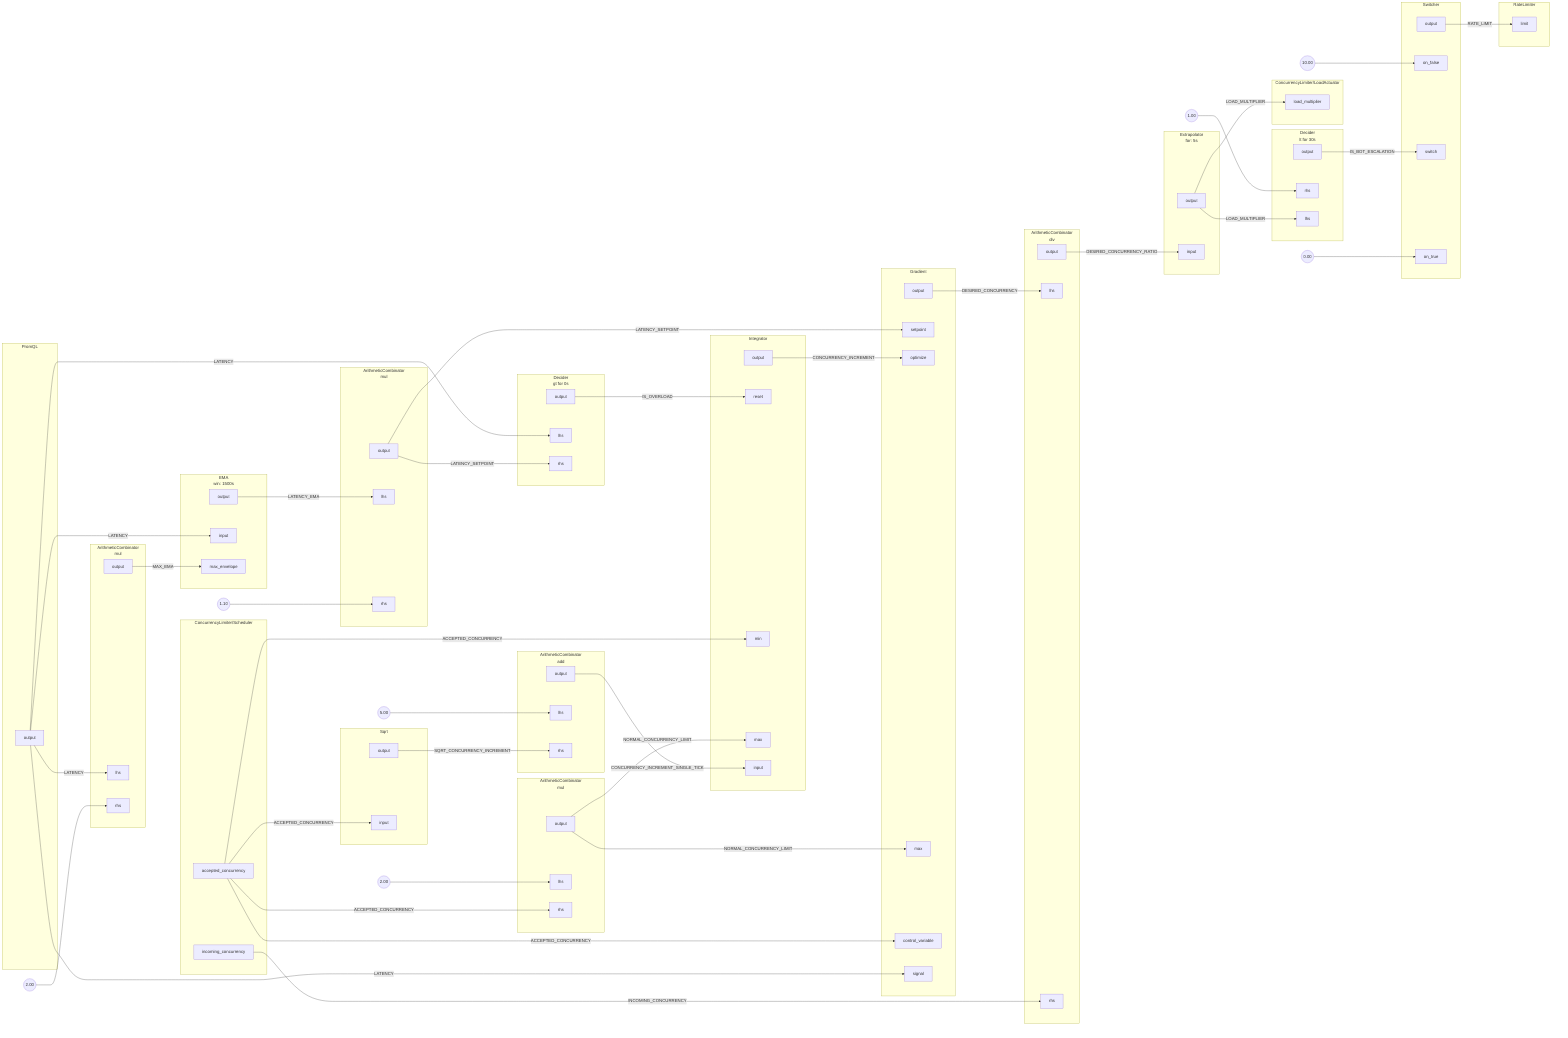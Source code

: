 flowchart LR
subgraph 0[<center>ArithmeticCombinator<br/>mul</center>]
subgraph 0_inports[ ]
style 0_inports fill:none,stroke:none
0lhs[lhs]
0rhs[rhs]
end
subgraph 0_outports[ ]
style 0_outports fill:none,stroke:none
0output[output]
end
end
FakeConstant0((2.00))
FakeConstant0 --> 0rhs
subgraph 1[<center>ArithmeticCombinator<br/>mul</center>]
subgraph 1_inports[ ]
style 1_inports fill:none,stroke:none
1lhs[lhs]
1rhs[rhs]
end
subgraph 1_outports[ ]
style 1_outports fill:none,stroke:none
1output[output]
end
end
FakeConstant1((1.10))
FakeConstant1 --> 1rhs
subgraph 2[<center>ArithmeticCombinator<br/>div</center>]
subgraph 2_inports[ ]
style 2_inports fill:none,stroke:none
2lhs[lhs]
2rhs[rhs]
end
subgraph 2_outports[ ]
style 2_outports fill:none,stroke:none
2output[output]
end
end
subgraph 3[<center>ArithmeticCombinator<br/>mul</center>]
subgraph 3_inports[ ]
style 3_inports fill:none,stroke:none
3lhs[lhs]
3rhs[rhs]
end
subgraph 3_outports[ ]
style 3_outports fill:none,stroke:none
3output[output]
end
end
FakeConstant2((2.00))
FakeConstant2 --> 3lhs
subgraph 4[<center>ArithmeticCombinator<br/>add</center>]
subgraph 4_inports[ ]
style 4_inports fill:none,stroke:none
4lhs[lhs]
4rhs[rhs]
end
subgraph 4_outports[ ]
style 4_outports fill:none,stroke:none
4output[output]
end
end
FakeConstant3((5.00))
FakeConstant3 --> 4lhs
subgraph 5[Integrator]
subgraph 5_inports[ ]
style 5_inports fill:none,stroke:none
5reset[reset]
5min[min]
5max[max]
5input[input]
end
subgraph 5_outports[ ]
style 5_outports fill:none,stroke:none
5output[output]
end
end
subgraph 6[Sqrt]
subgraph 6_inports[ ]
style 6_inports fill:none,stroke:none
6input[input]
end
subgraph 6_outports[ ]
style 6_outports fill:none,stroke:none
6output[output]
end
end
subgraph 7[PromQL]
subgraph 7_outports[ ]
style 7_outports fill:none,stroke:none
7output[output]
end
end
subgraph 8[<center>EMA<br/>win: 1500s</center>]
subgraph 8_inports[ ]
style 8_inports fill:none,stroke:none
8input[input]
8max_envelope[max_envelope]
end
subgraph 8_outports[ ]
style 8_outports fill:none,stroke:none
8output[output]
end
end
subgraph 9[Gradient]
subgraph 9_inports[ ]
style 9_inports fill:none,stroke:none
9setpoint[setpoint]
9optimize[optimize]
9max[max]
9control_variable[control_variable]
9signal[signal]
end
subgraph 9_outports[ ]
style 9_outports fill:none,stroke:none
9output[output]
end
end
subgraph 10[<center>Extrapolator<br/>for: 5s</center>]
subgraph 10_inports[ ]
style 10_inports fill:none,stroke:none
10input[input]
end
subgraph 10_outports[ ]
style 10_outports fill:none,stroke:none
10output[output]
end
end
subgraph 11.Scheduler[ConcurrencyLimiter/Scheduler]
subgraph 11.Scheduler_outports[ ]
style 11.Scheduler_outports fill:none,stroke:none
11.Scheduleraccepted_concurrency[accepted_concurrency]
11.Schedulerincoming_concurrency[incoming_concurrency]
end
end
subgraph 11.LoadActuator[ConcurrencyLimiter/LoadActuator]
subgraph 11.LoadActuator_inports[ ]
style 11.LoadActuator_inports fill:none,stroke:none
11.LoadActuatorload_multiplier[load_multiplier]
end
end
subgraph 15[RateLimiter]
subgraph 15_inports[ ]
style 15_inports fill:none,stroke:none
15limit[limit]
end
end
subgraph 14[Switcher]
subgraph 14_inports[ ]
style 14_inports fill:none,stroke:none
14on_false[on_false]
14switch[switch]
14on_true[on_true]
end
subgraph 14_outports[ ]
style 14_outports fill:none,stroke:none
14output[output]
end
end
FakeConstant4((10.00))
FakeConstant4 --> 14on_false
FakeConstant5((0.00))
FakeConstant5 --> 14on_true
subgraph 12[<center>Decider<br/>gt for 0s</center>]
subgraph 12_inports[ ]
style 12_inports fill:none,stroke:none
12lhs[lhs]
12rhs[rhs]
end
subgraph 12_outports[ ]
style 12_outports fill:none,stroke:none
12output[output]
end
end
subgraph 13[<center>Decider<br/>lt for 30s</center>]
subgraph 13_inports[ ]
style 13_inports fill:none,stroke:none
13rhs[rhs]
13lhs[lhs]
end
subgraph 13_outports[ ]
style 13_outports fill:none,stroke:none
13output[output]
end
end
FakeConstant6((1.00))
FakeConstant6 --> 13rhs
2output --> |DESIRED_CONCURRENCY_RATIO| 10input
10output --> |LOAD_MULTIPLIER| 11.LoadActuatorload_multiplier
10output --> |LOAD_MULTIPLIER| 13lhs
0output --> |MAX_EMA| 8max_envelope
1output --> |LATENCY_SETPOINT| 9setpoint
1output --> |LATENCY_SETPOINT| 12rhs
6output --> |SQRT_CONCURRENCY_INCREMENT| 4rhs
11.Schedulerincoming_concurrency --> |INCOMING_CONCURRENCY| 2rhs
4output --> |CONCURRENCY_INCREMENT_SINGLE_TICK| 5input
7output --> |LATENCY| 0lhs
7output --> |LATENCY| 8input
7output --> |LATENCY| 9signal
7output --> |LATENCY| 12lhs
11.Scheduleraccepted_concurrency --> |ACCEPTED_CONCURRENCY| 3rhs
11.Scheduleraccepted_concurrency --> |ACCEPTED_CONCURRENCY| 5min
11.Scheduleraccepted_concurrency --> |ACCEPTED_CONCURRENCY| 6input
11.Scheduleraccepted_concurrency --> |ACCEPTED_CONCURRENCY| 9control_variable
13output --> |IS_BOT_ESCALATION| 14switch
12output --> |IS_OVERLOAD| 5reset
14output --> |RATE_LIMIT| 15limit
3output --> |NORMAL_CONCURRENCY_LIMIT| 5max
3output --> |NORMAL_CONCURRENCY_LIMIT| 9max
5output --> |CONCURRENCY_INCREMENT| 9optimize
8output --> |LATENCY_EMA| 1lhs
9output --> |DESIRED_CONCURRENCY| 2lhs